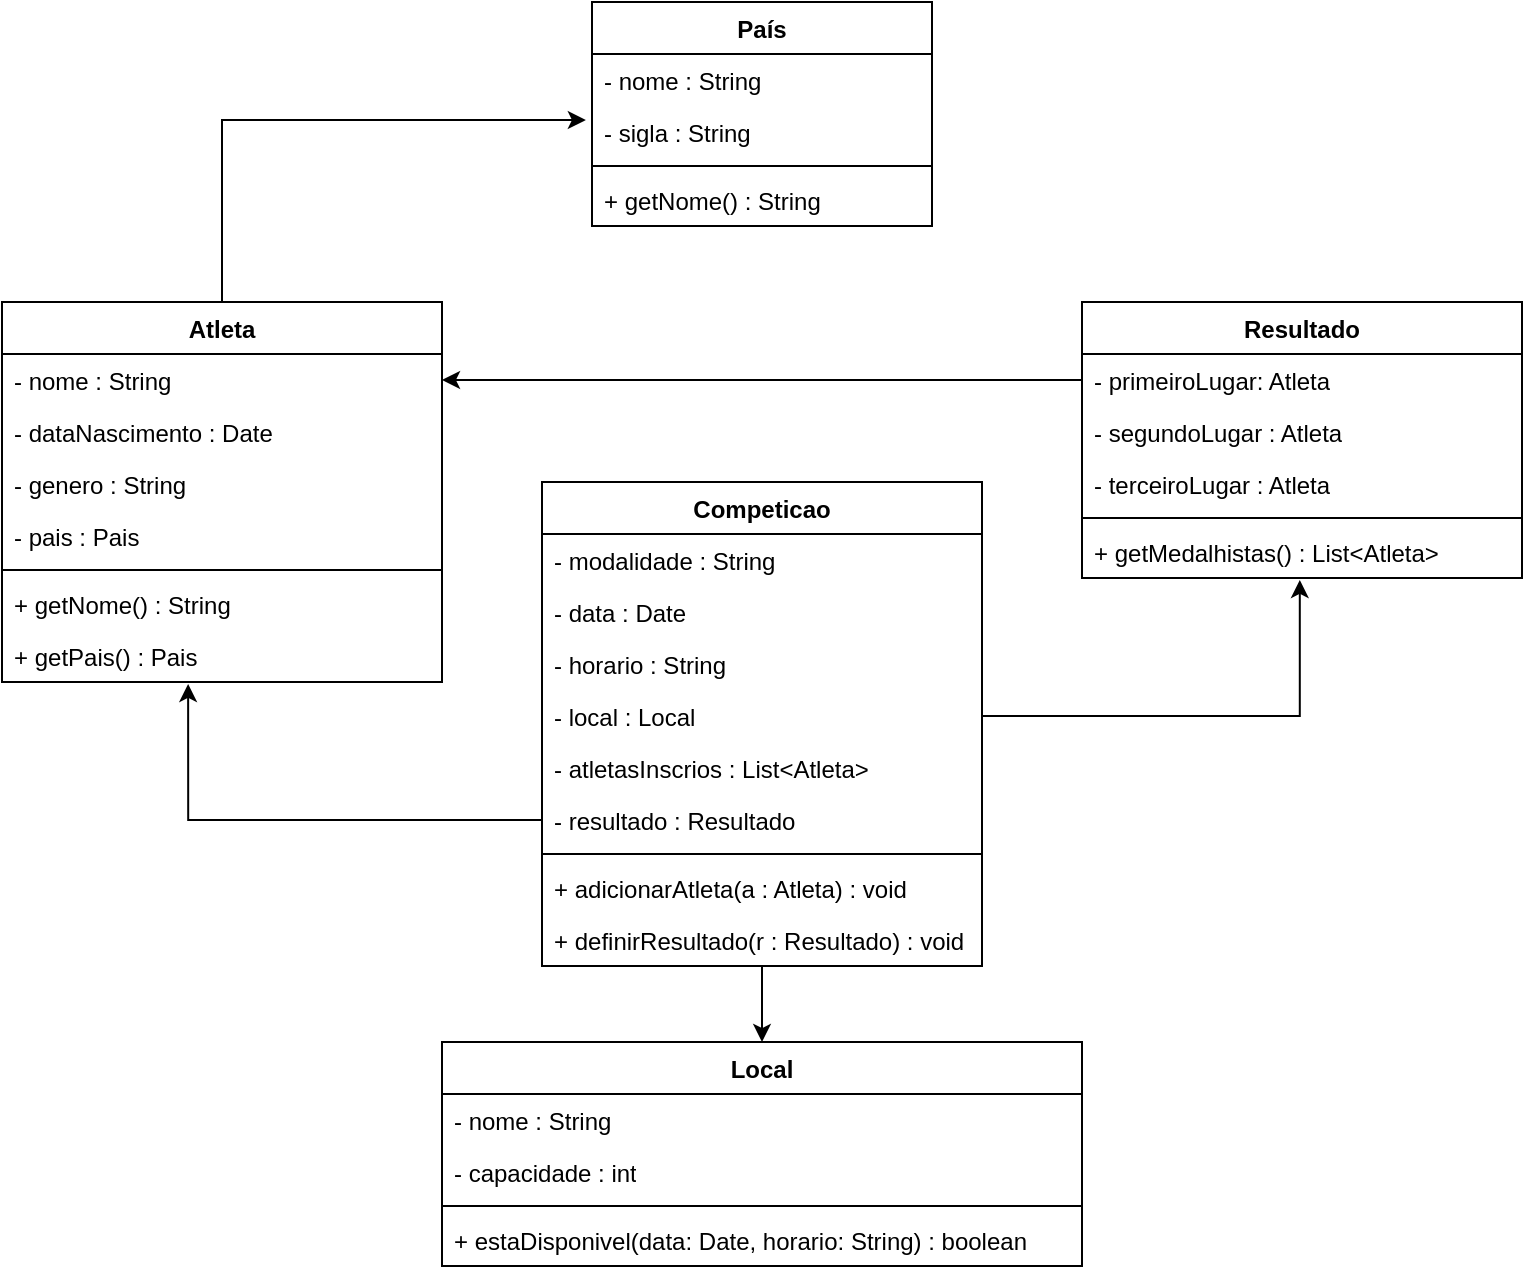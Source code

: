 <mxfile version="26.1.3">
  <diagram name="Página-1" id="2NP86ycr5PD2hVGzY4vO">
    <mxGraphModel dx="1434" dy="1955" grid="1" gridSize="10" guides="1" tooltips="1" connect="1" arrows="1" fold="1" page="1" pageScale="1" pageWidth="827" pageHeight="1169" math="0" shadow="0">
      <root>
        <mxCell id="0" />
        <mxCell id="1" parent="0" />
        <mxCell id="VBMWBYPFtSP2lcWpr3uQ-12" value="Atleta" style="swimlane;fontStyle=1;align=center;verticalAlign=top;childLayout=stackLayout;horizontal=1;startSize=26;horizontalStack=0;resizeParent=1;resizeParentMax=0;resizeLast=0;collapsible=1;marginBottom=0;whiteSpace=wrap;html=1;" vertex="1" parent="1">
          <mxGeometry x="55" y="-890" width="220" height="190" as="geometry" />
        </mxCell>
        <mxCell id="VBMWBYPFtSP2lcWpr3uQ-13" value="- nome : String" style="text;strokeColor=none;fillColor=none;align=left;verticalAlign=top;spacingLeft=4;spacingRight=4;overflow=hidden;rotatable=0;points=[[0,0.5],[1,0.5]];portConstraint=eastwest;whiteSpace=wrap;html=1;" vertex="1" parent="VBMWBYPFtSP2lcWpr3uQ-12">
          <mxGeometry y="26" width="220" height="26" as="geometry" />
        </mxCell>
        <mxCell id="VBMWBYPFtSP2lcWpr3uQ-24" value="- dataNascimento : Date" style="text;strokeColor=none;fillColor=none;align=left;verticalAlign=top;spacingLeft=4;spacingRight=4;overflow=hidden;rotatable=0;points=[[0,0.5],[1,0.5]];portConstraint=eastwest;whiteSpace=wrap;html=1;" vertex="1" parent="VBMWBYPFtSP2lcWpr3uQ-12">
          <mxGeometry y="52" width="220" height="26" as="geometry" />
        </mxCell>
        <mxCell id="VBMWBYPFtSP2lcWpr3uQ-17" value="- genero : String" style="text;strokeColor=none;fillColor=none;align=left;verticalAlign=top;spacingLeft=4;spacingRight=4;overflow=hidden;rotatable=0;points=[[0,0.5],[1,0.5]];portConstraint=eastwest;whiteSpace=wrap;html=1;" vertex="1" parent="VBMWBYPFtSP2lcWpr3uQ-12">
          <mxGeometry y="78" width="220" height="26" as="geometry" />
        </mxCell>
        <mxCell id="VBMWBYPFtSP2lcWpr3uQ-25" value="- pais : Pais" style="text;strokeColor=none;fillColor=none;align=left;verticalAlign=top;spacingLeft=4;spacingRight=4;overflow=hidden;rotatable=0;points=[[0,0.5],[1,0.5]];portConstraint=eastwest;whiteSpace=wrap;html=1;" vertex="1" parent="VBMWBYPFtSP2lcWpr3uQ-12">
          <mxGeometry y="104" width="220" height="26" as="geometry" />
        </mxCell>
        <mxCell id="VBMWBYPFtSP2lcWpr3uQ-14" value="" style="line;strokeWidth=1;fillColor=none;align=left;verticalAlign=middle;spacingTop=-1;spacingLeft=3;spacingRight=3;rotatable=0;labelPosition=right;points=[];portConstraint=eastwest;strokeColor=inherit;" vertex="1" parent="VBMWBYPFtSP2lcWpr3uQ-12">
          <mxGeometry y="130" width="220" height="8" as="geometry" />
        </mxCell>
        <mxCell id="VBMWBYPFtSP2lcWpr3uQ-16" value="+ getNome() : String" style="text;strokeColor=none;fillColor=none;align=left;verticalAlign=top;spacingLeft=4;spacingRight=4;overflow=hidden;rotatable=0;points=[[0,0.5],[1,0.5]];portConstraint=eastwest;whiteSpace=wrap;html=1;" vertex="1" parent="VBMWBYPFtSP2lcWpr3uQ-12">
          <mxGeometry y="138" width="220" height="26" as="geometry" />
        </mxCell>
        <mxCell id="VBMWBYPFtSP2lcWpr3uQ-15" value="+ getPais() : Pais" style="text;strokeColor=none;fillColor=none;align=left;verticalAlign=top;spacingLeft=4;spacingRight=4;overflow=hidden;rotatable=0;points=[[0,0.5],[1,0.5]];portConstraint=eastwest;whiteSpace=wrap;html=1;" vertex="1" parent="VBMWBYPFtSP2lcWpr3uQ-12">
          <mxGeometry y="164" width="220" height="26" as="geometry" />
        </mxCell>
        <mxCell id="VBMWBYPFtSP2lcWpr3uQ-26" value="País" style="swimlane;fontStyle=1;align=center;verticalAlign=top;childLayout=stackLayout;horizontal=1;startSize=26;horizontalStack=0;resizeParent=1;resizeParentMax=0;resizeLast=0;collapsible=1;marginBottom=0;whiteSpace=wrap;html=1;" vertex="1" parent="1">
          <mxGeometry x="350" y="-1040" width="170" height="112" as="geometry" />
        </mxCell>
        <mxCell id="VBMWBYPFtSP2lcWpr3uQ-27" value="- nome : String" style="text;strokeColor=none;fillColor=none;align=left;verticalAlign=top;spacingLeft=4;spacingRight=4;overflow=hidden;rotatable=0;points=[[0,0.5],[1,0.5]];portConstraint=eastwest;whiteSpace=wrap;html=1;" vertex="1" parent="VBMWBYPFtSP2lcWpr3uQ-26">
          <mxGeometry y="26" width="170" height="26" as="geometry" />
        </mxCell>
        <mxCell id="VBMWBYPFtSP2lcWpr3uQ-28" value="- sigla : String" style="text;strokeColor=none;fillColor=none;align=left;verticalAlign=top;spacingLeft=4;spacingRight=4;overflow=hidden;rotatable=0;points=[[0,0.5],[1,0.5]];portConstraint=eastwest;whiteSpace=wrap;html=1;" vertex="1" parent="VBMWBYPFtSP2lcWpr3uQ-26">
          <mxGeometry y="52" width="170" height="26" as="geometry" />
        </mxCell>
        <mxCell id="VBMWBYPFtSP2lcWpr3uQ-31" value="" style="line;strokeWidth=1;fillColor=none;align=left;verticalAlign=middle;spacingTop=-1;spacingLeft=3;spacingRight=3;rotatable=0;labelPosition=right;points=[];portConstraint=eastwest;strokeColor=inherit;" vertex="1" parent="VBMWBYPFtSP2lcWpr3uQ-26">
          <mxGeometry y="78" width="170" height="8" as="geometry" />
        </mxCell>
        <mxCell id="VBMWBYPFtSP2lcWpr3uQ-32" value="+ getNome() : String" style="text;strokeColor=none;fillColor=none;align=left;verticalAlign=top;spacingLeft=4;spacingRight=4;overflow=hidden;rotatable=0;points=[[0,0.5],[1,0.5]];portConstraint=eastwest;whiteSpace=wrap;html=1;" vertex="1" parent="VBMWBYPFtSP2lcWpr3uQ-26">
          <mxGeometry y="86" width="170" height="26" as="geometry" />
        </mxCell>
        <mxCell id="VBMWBYPFtSP2lcWpr3uQ-62" style="edgeStyle=orthogonalEdgeStyle;rounded=0;orthogonalLoop=1;jettySize=auto;html=1;entryX=0.5;entryY=0;entryDx=0;entryDy=0;" edge="1" parent="1" source="VBMWBYPFtSP2lcWpr3uQ-34" target="VBMWBYPFtSP2lcWpr3uQ-44">
          <mxGeometry relative="1" as="geometry" />
        </mxCell>
        <mxCell id="VBMWBYPFtSP2lcWpr3uQ-34" value="Competicao" style="swimlane;fontStyle=1;align=center;verticalAlign=top;childLayout=stackLayout;horizontal=1;startSize=26;horizontalStack=0;resizeParent=1;resizeParentMax=0;resizeLast=0;collapsible=1;marginBottom=0;whiteSpace=wrap;html=1;" vertex="1" parent="1">
          <mxGeometry x="325" y="-800" width="220" height="242" as="geometry" />
        </mxCell>
        <mxCell id="VBMWBYPFtSP2lcWpr3uQ-35" value="- modalidade : String" style="text;strokeColor=none;fillColor=none;align=left;verticalAlign=top;spacingLeft=4;spacingRight=4;overflow=hidden;rotatable=0;points=[[0,0.5],[1,0.5]];portConstraint=eastwest;whiteSpace=wrap;html=1;" vertex="1" parent="VBMWBYPFtSP2lcWpr3uQ-34">
          <mxGeometry y="26" width="220" height="26" as="geometry" />
        </mxCell>
        <mxCell id="VBMWBYPFtSP2lcWpr3uQ-36" value="- data : Date" style="text;strokeColor=none;fillColor=none;align=left;verticalAlign=top;spacingLeft=4;spacingRight=4;overflow=hidden;rotatable=0;points=[[0,0.5],[1,0.5]];portConstraint=eastwest;whiteSpace=wrap;html=1;" vertex="1" parent="VBMWBYPFtSP2lcWpr3uQ-34">
          <mxGeometry y="52" width="220" height="26" as="geometry" />
        </mxCell>
        <mxCell id="VBMWBYPFtSP2lcWpr3uQ-37" value="- horario : String" style="text;strokeColor=none;fillColor=none;align=left;verticalAlign=top;spacingLeft=4;spacingRight=4;overflow=hidden;rotatable=0;points=[[0,0.5],[1,0.5]];portConstraint=eastwest;whiteSpace=wrap;html=1;" vertex="1" parent="VBMWBYPFtSP2lcWpr3uQ-34">
          <mxGeometry y="78" width="220" height="26" as="geometry" />
        </mxCell>
        <mxCell id="VBMWBYPFtSP2lcWpr3uQ-42" value="- local : Local" style="text;strokeColor=none;fillColor=none;align=left;verticalAlign=top;spacingLeft=4;spacingRight=4;overflow=hidden;rotatable=0;points=[[0,0.5],[1,0.5]];portConstraint=eastwest;whiteSpace=wrap;html=1;" vertex="1" parent="VBMWBYPFtSP2lcWpr3uQ-34">
          <mxGeometry y="104" width="220" height="26" as="geometry" />
        </mxCell>
        <mxCell id="VBMWBYPFtSP2lcWpr3uQ-38" value="- atletasInscrios : List&amp;lt;Atleta&amp;gt;" style="text;strokeColor=none;fillColor=none;align=left;verticalAlign=top;spacingLeft=4;spacingRight=4;overflow=hidden;rotatable=0;points=[[0,0.5],[1,0.5]];portConstraint=eastwest;whiteSpace=wrap;html=1;" vertex="1" parent="VBMWBYPFtSP2lcWpr3uQ-34">
          <mxGeometry y="130" width="220" height="26" as="geometry" />
        </mxCell>
        <mxCell id="VBMWBYPFtSP2lcWpr3uQ-43" value="- resultado : Resultado" style="text;strokeColor=none;fillColor=none;align=left;verticalAlign=top;spacingLeft=4;spacingRight=4;overflow=hidden;rotatable=0;points=[[0,0.5],[1,0.5]];portConstraint=eastwest;whiteSpace=wrap;html=1;" vertex="1" parent="VBMWBYPFtSP2lcWpr3uQ-34">
          <mxGeometry y="156" width="220" height="26" as="geometry" />
        </mxCell>
        <mxCell id="VBMWBYPFtSP2lcWpr3uQ-39" value="" style="line;strokeWidth=1;fillColor=none;align=left;verticalAlign=middle;spacingTop=-1;spacingLeft=3;spacingRight=3;rotatable=0;labelPosition=right;points=[];portConstraint=eastwest;strokeColor=inherit;" vertex="1" parent="VBMWBYPFtSP2lcWpr3uQ-34">
          <mxGeometry y="182" width="220" height="8" as="geometry" />
        </mxCell>
        <mxCell id="VBMWBYPFtSP2lcWpr3uQ-40" value="+ adicionarAtleta(a : Atleta) : void" style="text;strokeColor=none;fillColor=none;align=left;verticalAlign=top;spacingLeft=4;spacingRight=4;overflow=hidden;rotatable=0;points=[[0,0.5],[1,0.5]];portConstraint=eastwest;whiteSpace=wrap;html=1;" vertex="1" parent="VBMWBYPFtSP2lcWpr3uQ-34">
          <mxGeometry y="190" width="220" height="26" as="geometry" />
        </mxCell>
        <mxCell id="VBMWBYPFtSP2lcWpr3uQ-41" value="+ definirResultado(r : Resultado) : void" style="text;strokeColor=none;fillColor=none;align=left;verticalAlign=top;spacingLeft=4;spacingRight=4;overflow=hidden;rotatable=0;points=[[0,0.5],[1,0.5]];portConstraint=eastwest;whiteSpace=wrap;html=1;" vertex="1" parent="VBMWBYPFtSP2lcWpr3uQ-34">
          <mxGeometry y="216" width="220" height="26" as="geometry" />
        </mxCell>
        <mxCell id="VBMWBYPFtSP2lcWpr3uQ-44" value="Local" style="swimlane;fontStyle=1;align=center;verticalAlign=top;childLayout=stackLayout;horizontal=1;startSize=26;horizontalStack=0;resizeParent=1;resizeParentMax=0;resizeLast=0;collapsible=1;marginBottom=0;whiteSpace=wrap;html=1;" vertex="1" parent="1">
          <mxGeometry x="275" y="-520" width="320" height="112" as="geometry" />
        </mxCell>
        <mxCell id="VBMWBYPFtSP2lcWpr3uQ-45" value="- nome : String" style="text;strokeColor=none;fillColor=none;align=left;verticalAlign=top;spacingLeft=4;spacingRight=4;overflow=hidden;rotatable=0;points=[[0,0.5],[1,0.5]];portConstraint=eastwest;whiteSpace=wrap;html=1;" vertex="1" parent="VBMWBYPFtSP2lcWpr3uQ-44">
          <mxGeometry y="26" width="320" height="26" as="geometry" />
        </mxCell>
        <mxCell id="VBMWBYPFtSP2lcWpr3uQ-46" value="- capacidade : int" style="text;strokeColor=none;fillColor=none;align=left;verticalAlign=top;spacingLeft=4;spacingRight=4;overflow=hidden;rotatable=0;points=[[0,0.5],[1,0.5]];portConstraint=eastwest;whiteSpace=wrap;html=1;" vertex="1" parent="VBMWBYPFtSP2lcWpr3uQ-44">
          <mxGeometry y="52" width="320" height="26" as="geometry" />
        </mxCell>
        <mxCell id="VBMWBYPFtSP2lcWpr3uQ-49" value="" style="line;strokeWidth=1;fillColor=none;align=left;verticalAlign=middle;spacingTop=-1;spacingLeft=3;spacingRight=3;rotatable=0;labelPosition=right;points=[];portConstraint=eastwest;strokeColor=inherit;" vertex="1" parent="VBMWBYPFtSP2lcWpr3uQ-44">
          <mxGeometry y="78" width="320" height="8" as="geometry" />
        </mxCell>
        <mxCell id="VBMWBYPFtSP2lcWpr3uQ-50" value="+ estaDisponivel(data: Date, horario: String) : boolean" style="text;strokeColor=none;fillColor=none;align=left;verticalAlign=top;spacingLeft=4;spacingRight=4;overflow=hidden;rotatable=0;points=[[0,0.5],[1,0.5]];portConstraint=eastwest;whiteSpace=wrap;html=1;" vertex="1" parent="VBMWBYPFtSP2lcWpr3uQ-44">
          <mxGeometry y="86" width="320" height="26" as="geometry" />
        </mxCell>
        <mxCell id="VBMWBYPFtSP2lcWpr3uQ-52" value="Resultado" style="swimlane;fontStyle=1;align=center;verticalAlign=top;childLayout=stackLayout;horizontal=1;startSize=26;horizontalStack=0;resizeParent=1;resizeParentMax=0;resizeLast=0;collapsible=1;marginBottom=0;whiteSpace=wrap;html=1;" vertex="1" parent="1">
          <mxGeometry x="595" y="-890" width="220" height="138" as="geometry" />
        </mxCell>
        <mxCell id="VBMWBYPFtSP2lcWpr3uQ-53" value="- primeiroLugar: Atleta" style="text;strokeColor=none;fillColor=none;align=left;verticalAlign=top;spacingLeft=4;spacingRight=4;overflow=hidden;rotatable=0;points=[[0,0.5],[1,0.5]];portConstraint=eastwest;whiteSpace=wrap;html=1;" vertex="1" parent="VBMWBYPFtSP2lcWpr3uQ-52">
          <mxGeometry y="26" width="220" height="26" as="geometry" />
        </mxCell>
        <mxCell id="VBMWBYPFtSP2lcWpr3uQ-54" value="- segundoLugar : Atleta" style="text;strokeColor=none;fillColor=none;align=left;verticalAlign=top;spacingLeft=4;spacingRight=4;overflow=hidden;rotatable=0;points=[[0,0.5],[1,0.5]];portConstraint=eastwest;whiteSpace=wrap;html=1;" vertex="1" parent="VBMWBYPFtSP2lcWpr3uQ-52">
          <mxGeometry y="52" width="220" height="26" as="geometry" />
        </mxCell>
        <mxCell id="VBMWBYPFtSP2lcWpr3uQ-55" value="- terceiroLugar : Atleta" style="text;strokeColor=none;fillColor=none;align=left;verticalAlign=top;spacingLeft=4;spacingRight=4;overflow=hidden;rotatable=0;points=[[0,0.5],[1,0.5]];portConstraint=eastwest;whiteSpace=wrap;html=1;" vertex="1" parent="VBMWBYPFtSP2lcWpr3uQ-52">
          <mxGeometry y="78" width="220" height="26" as="geometry" />
        </mxCell>
        <mxCell id="VBMWBYPFtSP2lcWpr3uQ-57" value="" style="line;strokeWidth=1;fillColor=none;align=left;verticalAlign=middle;spacingTop=-1;spacingLeft=3;spacingRight=3;rotatable=0;labelPosition=right;points=[];portConstraint=eastwest;strokeColor=inherit;" vertex="1" parent="VBMWBYPFtSP2lcWpr3uQ-52">
          <mxGeometry y="104" width="220" height="8" as="geometry" />
        </mxCell>
        <mxCell id="VBMWBYPFtSP2lcWpr3uQ-58" value="+ getMedalhistas() : List&amp;lt;Atleta&amp;gt;" style="text;strokeColor=none;fillColor=none;align=left;verticalAlign=top;spacingLeft=4;spacingRight=4;overflow=hidden;rotatable=0;points=[[0,0.5],[1,0.5]];portConstraint=eastwest;whiteSpace=wrap;html=1;" vertex="1" parent="VBMWBYPFtSP2lcWpr3uQ-52">
          <mxGeometry y="112" width="220" height="26" as="geometry" />
        </mxCell>
        <mxCell id="VBMWBYPFtSP2lcWpr3uQ-61" style="edgeStyle=orthogonalEdgeStyle;rounded=0;orthogonalLoop=1;jettySize=auto;html=1;entryX=-0.018;entryY=0.269;entryDx=0;entryDy=0;entryPerimeter=0;" edge="1" parent="1" source="VBMWBYPFtSP2lcWpr3uQ-12" target="VBMWBYPFtSP2lcWpr3uQ-28">
          <mxGeometry relative="1" as="geometry" />
        </mxCell>
        <mxCell id="VBMWBYPFtSP2lcWpr3uQ-63" style="edgeStyle=orthogonalEdgeStyle;rounded=0;orthogonalLoop=1;jettySize=auto;html=1;exitX=1;exitY=0.5;exitDx=0;exitDy=0;entryX=0.495;entryY=1.038;entryDx=0;entryDy=0;entryPerimeter=0;" edge="1" parent="1" source="VBMWBYPFtSP2lcWpr3uQ-42" target="VBMWBYPFtSP2lcWpr3uQ-58">
          <mxGeometry relative="1" as="geometry" />
        </mxCell>
        <mxCell id="VBMWBYPFtSP2lcWpr3uQ-64" style="edgeStyle=orthogonalEdgeStyle;rounded=0;orthogonalLoop=1;jettySize=auto;html=1;exitX=0;exitY=0.5;exitDx=0;exitDy=0;entryX=0.423;entryY=1.038;entryDx=0;entryDy=0;entryPerimeter=0;" edge="1" parent="1" source="VBMWBYPFtSP2lcWpr3uQ-43" target="VBMWBYPFtSP2lcWpr3uQ-15">
          <mxGeometry relative="1" as="geometry" />
        </mxCell>
        <mxCell id="VBMWBYPFtSP2lcWpr3uQ-65" style="edgeStyle=orthogonalEdgeStyle;rounded=0;orthogonalLoop=1;jettySize=auto;html=1;exitX=0;exitY=0.5;exitDx=0;exitDy=0;entryX=1;entryY=0.5;entryDx=0;entryDy=0;" edge="1" parent="1" source="VBMWBYPFtSP2lcWpr3uQ-53" target="VBMWBYPFtSP2lcWpr3uQ-13">
          <mxGeometry relative="1" as="geometry" />
        </mxCell>
      </root>
    </mxGraphModel>
  </diagram>
</mxfile>
